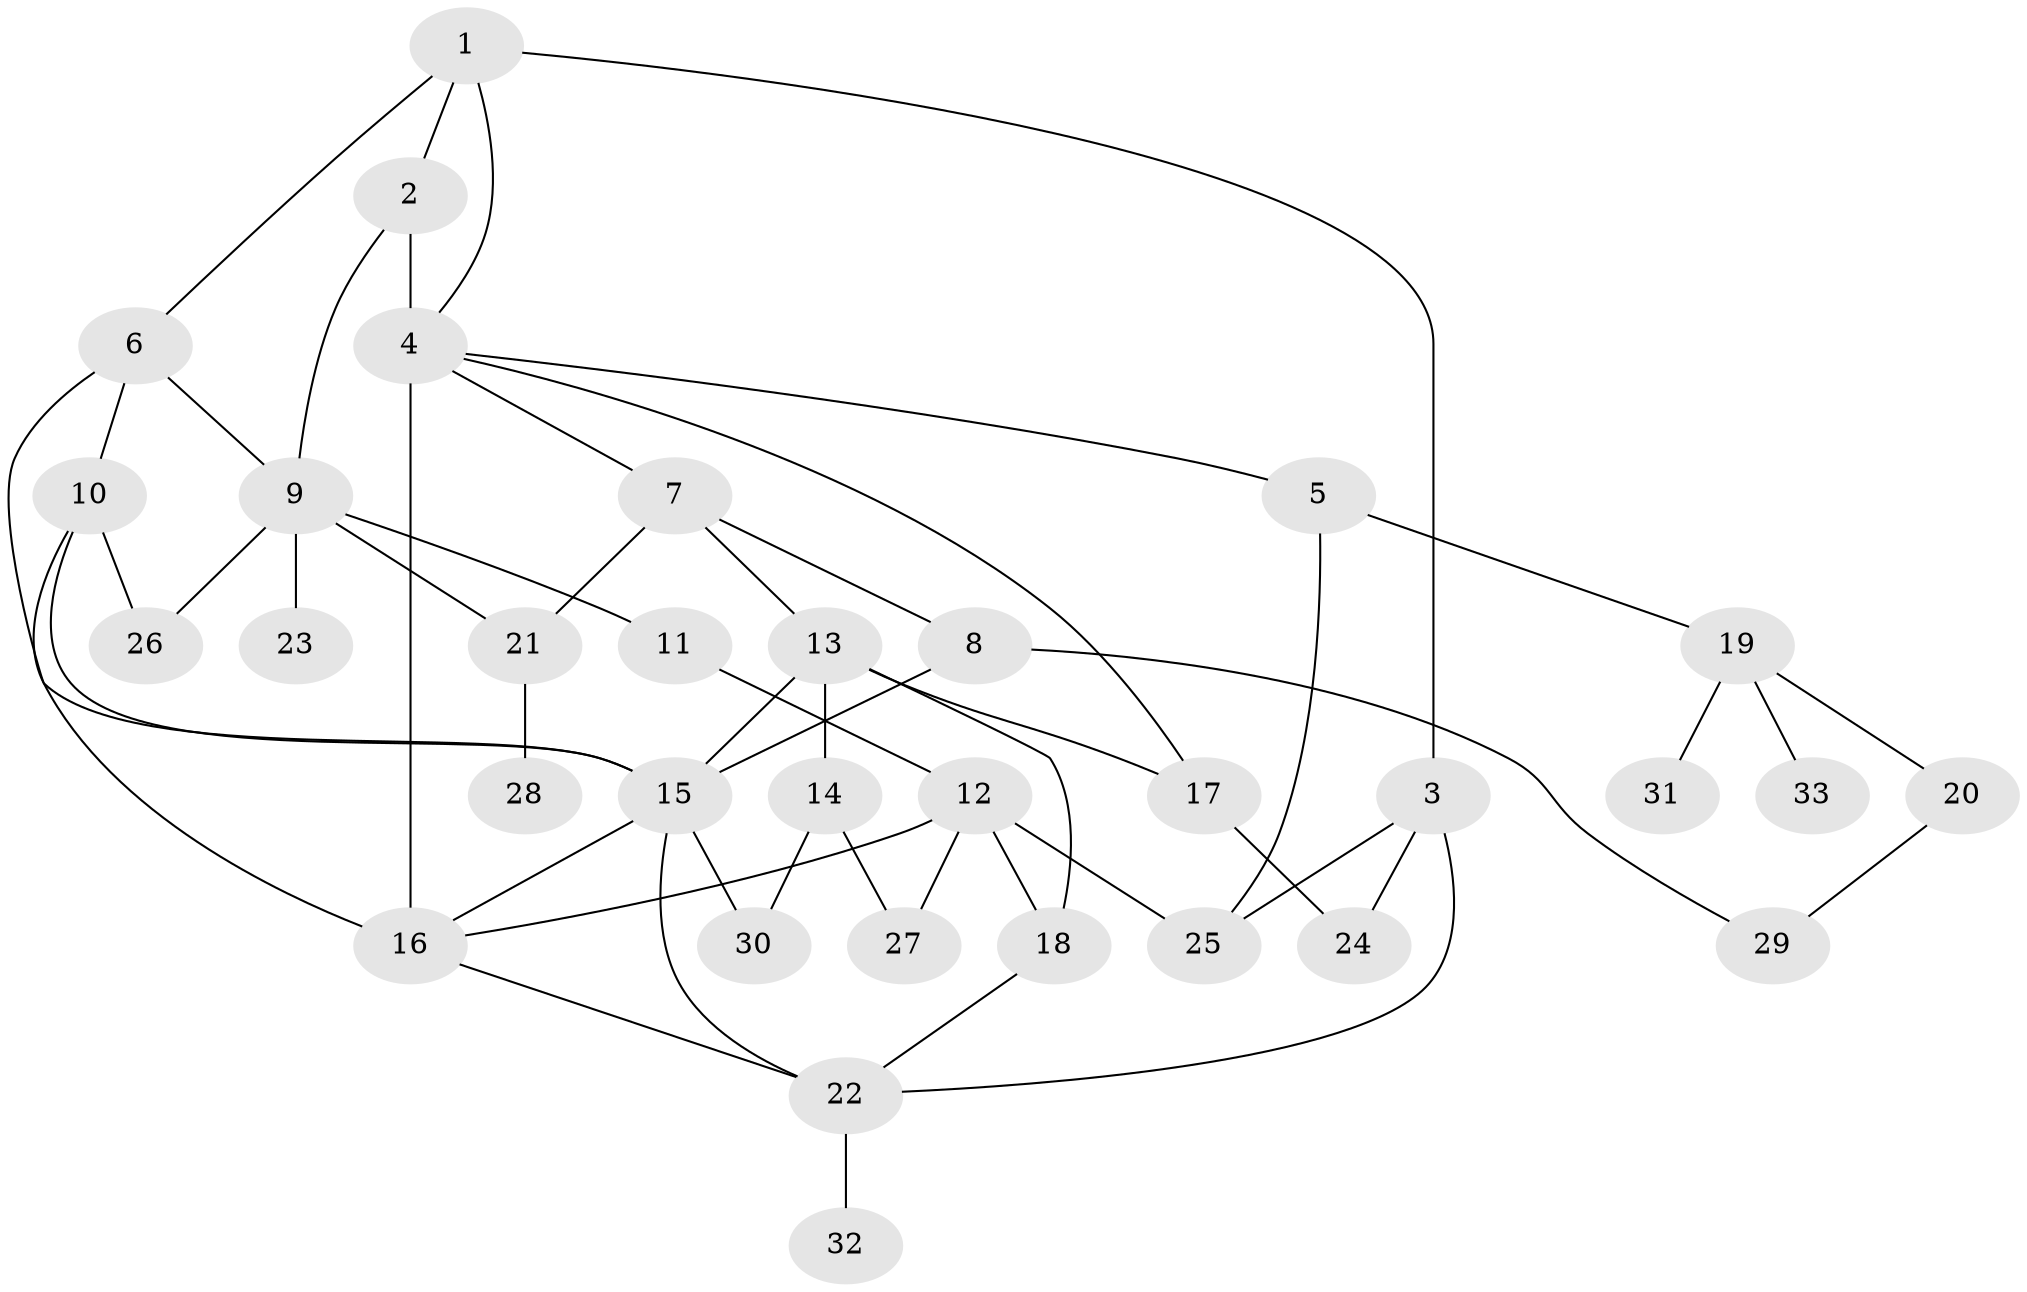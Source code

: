 // original degree distribution, {4: 0.16923076923076924, 6: 0.06153846153846154, 1: 0.27692307692307694, 5: 0.03076923076923077, 3: 0.23076923076923078, 7: 0.015384615384615385, 2: 0.2153846153846154}
// Generated by graph-tools (version 1.1) at 2025/34/03/09/25 02:34:28]
// undirected, 33 vertices, 53 edges
graph export_dot {
graph [start="1"]
  node [color=gray90,style=filled];
  1;
  2;
  3;
  4;
  5;
  6;
  7;
  8;
  9;
  10;
  11;
  12;
  13;
  14;
  15;
  16;
  17;
  18;
  19;
  20;
  21;
  22;
  23;
  24;
  25;
  26;
  27;
  28;
  29;
  30;
  31;
  32;
  33;
  1 -- 2 [weight=1.0];
  1 -- 3 [weight=1.0];
  1 -- 4 [weight=1.0];
  1 -- 6 [weight=1.0];
  2 -- 4 [weight=3.0];
  2 -- 9 [weight=1.0];
  3 -- 22 [weight=1.0];
  3 -- 24 [weight=1.0];
  3 -- 25 [weight=1.0];
  4 -- 5 [weight=1.0];
  4 -- 7 [weight=1.0];
  4 -- 16 [weight=3.0];
  4 -- 17 [weight=1.0];
  5 -- 19 [weight=1.0];
  5 -- 25 [weight=1.0];
  6 -- 9 [weight=1.0];
  6 -- 10 [weight=1.0];
  6 -- 15 [weight=1.0];
  7 -- 8 [weight=1.0];
  7 -- 13 [weight=1.0];
  7 -- 21 [weight=1.0];
  8 -- 15 [weight=1.0];
  8 -- 29 [weight=1.0];
  9 -- 11 [weight=1.0];
  9 -- 21 [weight=1.0];
  9 -- 23 [weight=1.0];
  9 -- 26 [weight=1.0];
  10 -- 15 [weight=1.0];
  10 -- 16 [weight=1.0];
  10 -- 26 [weight=1.0];
  11 -- 12 [weight=1.0];
  12 -- 16 [weight=1.0];
  12 -- 18 [weight=1.0];
  12 -- 25 [weight=1.0];
  12 -- 27 [weight=1.0];
  13 -- 14 [weight=1.0];
  13 -- 15 [weight=1.0];
  13 -- 17 [weight=1.0];
  13 -- 18 [weight=1.0];
  14 -- 27 [weight=1.0];
  14 -- 30 [weight=1.0];
  15 -- 16 [weight=1.0];
  15 -- 22 [weight=1.0];
  15 -- 30 [weight=1.0];
  16 -- 22 [weight=1.0];
  17 -- 24 [weight=1.0];
  18 -- 22 [weight=1.0];
  19 -- 20 [weight=1.0];
  19 -- 31 [weight=1.0];
  19 -- 33 [weight=1.0];
  20 -- 29 [weight=1.0];
  21 -- 28 [weight=1.0];
  22 -- 32 [weight=1.0];
}
